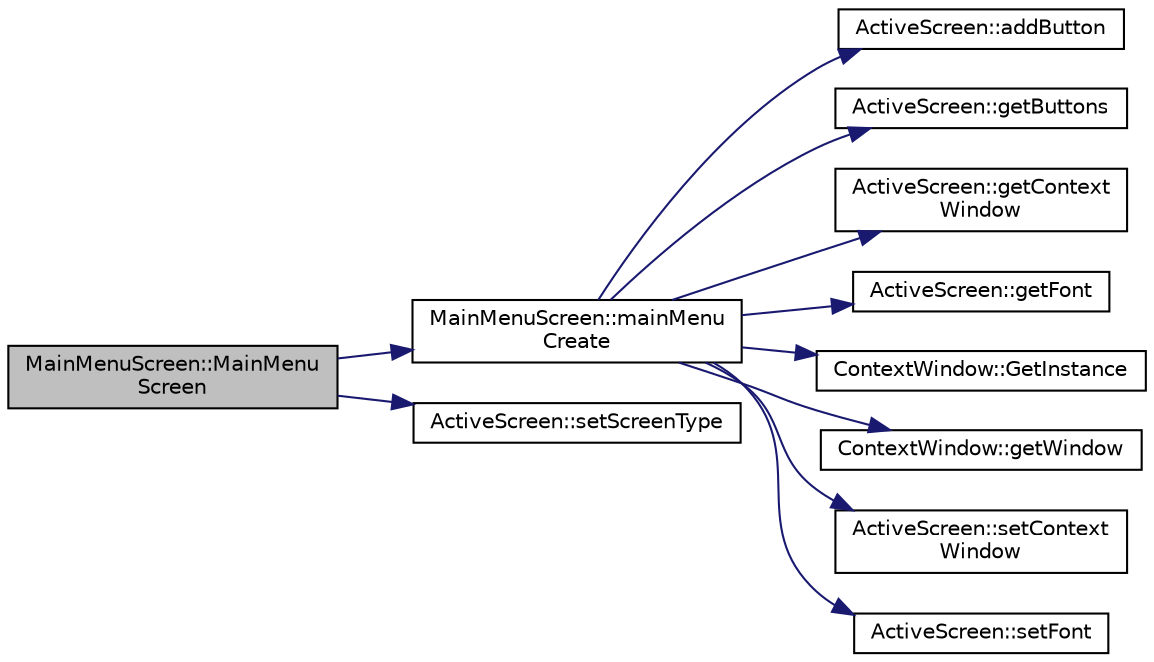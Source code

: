 digraph "MainMenuScreen::MainMenuScreen"
{
 // LATEX_PDF_SIZE
  edge [fontname="Helvetica",fontsize="10",labelfontname="Helvetica",labelfontsize="10"];
  node [fontname="Helvetica",fontsize="10",shape=record];
  rankdir="LR";
  Node1 [label="MainMenuScreen::MainMenu\lScreen",height=0.2,width=0.4,color="black", fillcolor="grey75", style="filled", fontcolor="black",tooltip=" "];
  Node1 -> Node2 [color="midnightblue",fontsize="10",style="solid",fontname="Helvetica"];
  Node2 [label="MainMenuScreen::mainMenu\lCreate",height=0.2,width=0.4,color="black", fillcolor="white", style="filled",URL="$class_main_menu_screen.html#ac1f40ff20eed76db8a0fc8cca1a8cd0b",tooltip=" "];
  Node2 -> Node3 [color="midnightblue",fontsize="10",style="solid",fontname="Helvetica"];
  Node3 [label="ActiveScreen::addButton",height=0.2,width=0.4,color="black", fillcolor="white", style="filled",URL="$class_active_screen.html#ae0a7c90f6f382c7f0f3fa9ccd01c44f0",tooltip=" "];
  Node2 -> Node4 [color="midnightblue",fontsize="10",style="solid",fontname="Helvetica"];
  Node4 [label="ActiveScreen::getButtons",height=0.2,width=0.4,color="black", fillcolor="white", style="filled",URL="$class_active_screen.html#aefe54d9a04210b2985890f3657974484",tooltip=" "];
  Node2 -> Node5 [color="midnightblue",fontsize="10",style="solid",fontname="Helvetica"];
  Node5 [label="ActiveScreen::getContext\lWindow",height=0.2,width=0.4,color="black", fillcolor="white", style="filled",URL="$class_active_screen.html#ac7c3386bd133917396975a4b0a5a6e68",tooltip=" "];
  Node2 -> Node6 [color="midnightblue",fontsize="10",style="solid",fontname="Helvetica"];
  Node6 [label="ActiveScreen::getFont",height=0.2,width=0.4,color="black", fillcolor="white", style="filled",URL="$class_active_screen.html#a6566d6bd5327b662b7cf587b1c26ce61",tooltip=" "];
  Node2 -> Node7 [color="midnightblue",fontsize="10",style="solid",fontname="Helvetica"];
  Node7 [label="ContextWindow::GetInstance",height=0.2,width=0.4,color="black", fillcolor="white", style="filled",URL="$class_context_window.html#ae1d1fa169768a6ed2a1651f6d5594fc2",tooltip=" "];
  Node2 -> Node8 [color="midnightblue",fontsize="10",style="solid",fontname="Helvetica"];
  Node8 [label="ContextWindow::getWindow",height=0.2,width=0.4,color="black", fillcolor="white", style="filled",URL="$class_context_window.html#aeb95c8c03177e672167f42b7672f2d7f",tooltip=" "];
  Node2 -> Node9 [color="midnightblue",fontsize="10",style="solid",fontname="Helvetica"];
  Node9 [label="ActiveScreen::setContext\lWindow",height=0.2,width=0.4,color="black", fillcolor="white", style="filled",URL="$class_active_screen.html#a3de2c1b9355ef27577cf8af01c0f4632",tooltip=" "];
  Node2 -> Node10 [color="midnightblue",fontsize="10",style="solid",fontname="Helvetica"];
  Node10 [label="ActiveScreen::setFont",height=0.2,width=0.4,color="black", fillcolor="white", style="filled",URL="$class_active_screen.html#ae56257f26e8cc35bc9bf476e4a633e20",tooltip=" "];
  Node1 -> Node11 [color="midnightblue",fontsize="10",style="solid",fontname="Helvetica"];
  Node11 [label="ActiveScreen::setScreenType",height=0.2,width=0.4,color="black", fillcolor="white", style="filled",URL="$class_active_screen.html#ac551bc4bf328afb1226d57cdf9e13daf",tooltip=" "];
}
